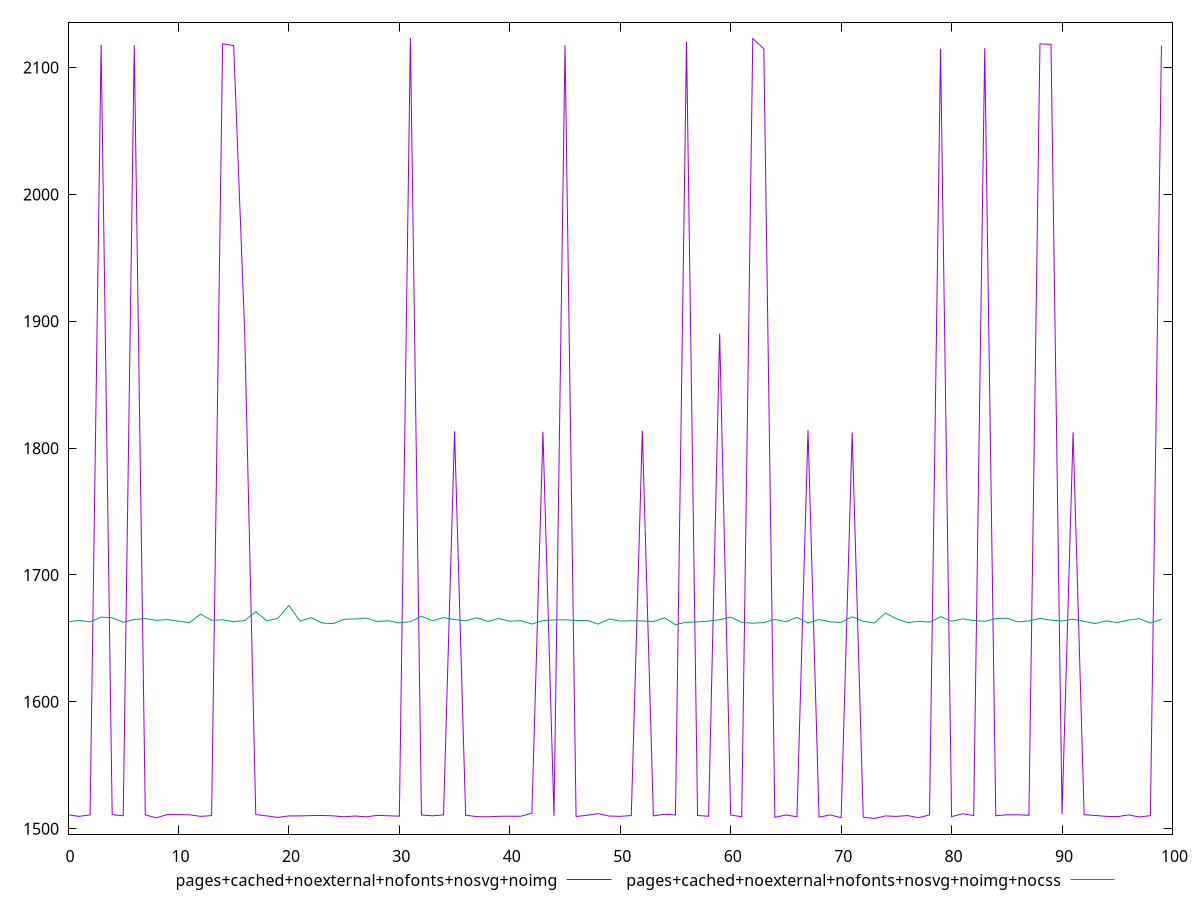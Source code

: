 reset
set terminal svg size 640, 500 enhanced background rgb 'white'
set output "reprap/first-cpu-idle/comparison/line/11_vs_12.svg"

$pagesCachedNoexternalNofontsNosvgNoimg <<EOF
0 1510.9412
1 1509.6976999999997
2 1510.8530999999998
3 2118.0833000000002
4 1511.0288999999998
5 1510.1866999999997
6 2117.6892
7 1510.8941999999997
8 1508.5616
9 1511.1472000000003
10 1511.0151
11 1510.9364
12 1509.7053999999998
13 1510.3001000000002
14 2118.7913
15 2117.36695
16 1890.9203000000002
17 1511.1108
18 1510.0408999999995
19 1508.9130999999998
20 1510.0600999999997
21 1510.0805000000003
22 1510.2948000000001
23 1510.4170000000001
24 1510.0928000000004
25 1509.3572
26 1509.9886000000001
27 1509.3080999999997
28 1510.5023
29 1510.1607000000001
30 1509.8780000000002
31 2123.4029499999997
32 1510.8052000000002
33 1510.1146999999999
34 1510.8592000000003
35 1813.2803000000001
36 1510.6100000000001
37 1509.5099000000005
38 1509.3422000000005
39 1509.7588
40 1509.8063
41 1509.8015999999998
42 1512.1806
43 1812.9146
44 1510.1205000000002
45 2117.5012500000003
46 1509.6014
47 1510.5726000000002
48 1511.8732999999997
49 1509.9237000000003
50 1509.7235
51 1510.3388000000002
52 1813.6684999999998
53 1510.0753
54 1511.3464
55 1510.8183
56 2120.48855
57 1510.3765000000003
58 1509.7795
59 1890.2627999999997
60 1510.7205
61 1509.4246
62 2122.85155
63 2114.84285
64 1508.9416999999999
65 1510.7805999999996
66 1509.4045999999998
67 1814.2318
68 1509.0544999999997
69 1510.848
70 1508.7116999999998
71 1812.3366
72 1509.1326
73 1508.0034
74 1510.0637000000002
75 1509.6852
76 1510.3333
77 1508.6806000000001
78 1510.8130999999998
79 2114.8044500000005
80 1509.4818
81 1511.7503000000002
82 1510.3378
83 2115.2078
84 1510.1775000000002
85 1510.9173
86 1510.91
87 1510.5492999999997
88 2118.67535
89 2118.3713500000003
90 1511.3649
91 1812.4409999999998
92 1510.9986000000001
93 1510.4036
94 1509.7161
95 1509.4433000000001
96 1510.8484000000003
97 1509.2446
98 1510.2543000000003
99 2117.3809500000007
EOF

$pagesCachedNoexternalNofontsNosvgNoimgNocss <<EOF
0 1663.0569999999998
1 1664.2286000000001
2 1663.0295
3 1666.7719000000002
4 1666.2734
5 1662.7201
6 1664.8422999999998
7 1665.6162
8 1664.2422000000001
9 1664.8295000000005
10 1663.6014
11 1662.4415
12 1669.2058
13 1664.2753
14 1664.6500999999998
15 1663.1526999999999
16 1664.0631
17 1671.0765000000001
18 1663.8763
19 1665.7661999999998
20 1675.9770999999996
21 1663.6979000000001
22 1666.3543
23 1662.1658000000002
24 1661.601
25 1665.0556000000001
26 1665.3446999999999
27 1666.0169999999998
28 1663.3059
29 1663.8971000000001
30 1662.2487
31 1663.1791999999996
32 1667.4631999999997
33 1663.8876999999995
34 1666.4223
35 1664.8516000000004
36 1663.8202
37 1666.2285000000002
38 1663.3841000000002
39 1665.6793
40 1663.583
41 1663.9401000000003
42 1661.3039999999999
43 1664.01
44 1664.5602
45 1664.6647
46 1664.1005
47 1664.172
48 1661.283
49 1665.2895
50 1663.6499
51 1663.9063999999998
52 1663.7335
53 1663.2415999999998
54 1666.1579000000002
55 1660.8732000000005
56 1662.7115000000003
57 1662.9623000000001
58 1663.6205000000004
59 1664.7468000000006
60 1666.7752999999998
61 1662.6954
62 1661.9606
63 1662.5289000000002
64 1664.9865
65 1663.1344999999997
66 1666.5789999999997
67 1662.1120000000005
68 1664.9469999999997
69 1663.0731999999998
70 1662.6075
71 1667.0807999999997
72 1663.4980999999998
73 1662.1121999999998
74 1669.9929
75 1665.4964000000004
76 1662.4698
77 1663.4378000000002
78 1662.9093
79 1667.1036
80 1663.5286999999996
81 1665.3733999999997
82 1664.0193999999997
83 1663.4756
84 1665.5168
85 1665.8817
86 1663.1262
87 1663.7169999999996
88 1665.7839000000001
89 1664.3654000000001
90 1663.8084999999999
91 1665.1864
92 1663.4339
93 1661.7190999999998
94 1663.7788
95 1662.5273000000002
96 1664.4407999999999
97 1665.5533
98 1662.1482999999998
99 1664.9703000000004
EOF

set key outside below
set yrange [1495.6954090000002:2135.710941]

plot \
  $pagesCachedNoexternalNofontsNosvgNoimg title "pages+cached+noexternal+nofonts+nosvg+noimg" with line, \
  $pagesCachedNoexternalNofontsNosvgNoimgNocss title "pages+cached+noexternal+nofonts+nosvg+noimg+nocss" with line, \


reset